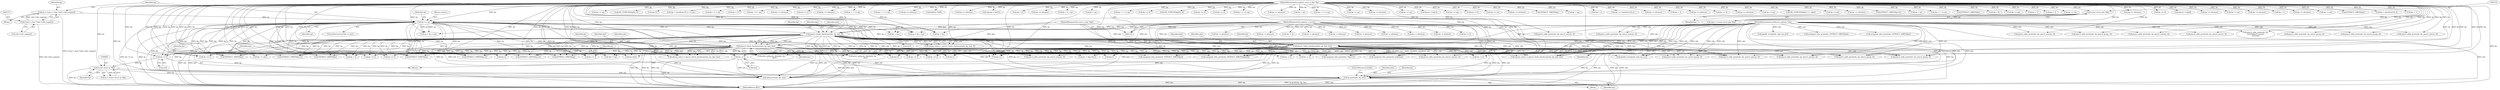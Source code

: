 digraph "0_tcpdump_5dc1860d8267b1e0cb78c9ffa2a40bea2fdb3ddc_4@pointer" {
"1000627" [label="(Call,ip_print(ndo, bp, len))"];
"1000209" [label="(Call,pimv2_check_checksum(ndo, bp, bp2, 8))"];
"1000120" [label="(MethodParameterIn,netdissect_options *ndo)"];
"1000121" [label="(MethodParameterIn,register const u_char *bp)"];
"1000142" [label="(Call,bp >= ep)"];
"1000129" [label="(Call,(const struct pim *)bp)"];
"1000134" [label="(Call,ep = (const u_char *)ndo->ndo_snapend)"];
"1000136" [label="(Call,(const u_char *)ndo->ndo_snapend)"];
"1000123" [label="(MethodParameterIn,const u_char *bp2)"];
"1000221" [label="(Call,pimv2_check_checksum(ndo, bp, bp2, len))"];
"1000122" [label="(MethodParameterIn,register u_int len)"];
"1000230" [label="(Call,pimv2_check_checksum(ndo, bp, bp2, len))"];
"1000599" [label="(Call,(const struct ip *)bp)"];
"1000591" [label="(Call,bp += 8)"];
"1000594" [label="(Call,len -= 8)"];
"1000480" [label="(Call,bp+2)"];
"1000122" [label="(MethodParameterIn,register u_int len)"];
"1000124" [label="(Block,)"];
"1000131" [label="(Identifier,bp)"];
"1001255" [label="(Call,bp >= ep)"];
"1001555" [label="(Call,ND_TCHECK2(bp[0], 2))"];
"1000597" [label="(Call,ip = (const struct ip *)bp)"];
"1000357" [label="(Call,EXTRACT_16BITS(bp))"];
"1000362" [label="(Call,bp+2)"];
"1000209" [label="(Call,pimv2_check_checksum(ndo, bp, bp2, 8))"];
"1000234" [label="(Identifier,len)"];
"1000138" [label="(Call,ndo->ndo_snapend)"];
"1001004" [label="(Call,bp + sizeof(uint16_t) >= ep)"];
"1000825" [label="(Call,len -= 4)"];
"1001251" [label="(Call,len -= 4)"];
"1000649" [label="(Call,bp += 4)"];
"1000591" [label="(Call,bp += 8)"];
"1000213" [label="(Literal,8)"];
"1000874" [label="(Call,bp + 4 > ep)"];
"1000770" [label="(Call,len -= advance)"];
"1000211" [label="(Identifier,bp)"];
"1000775" [label="(Call,bp + 4)"];
"1000598" [label="(Identifier,ip)"];
"1001317" [label="(Call,bp + 8 > ep)"];
"1001078" [label="(Call,bp += advance)"];
"1000232" [label="(Identifier,bp)"];
"1001050" [label="(Call,bp += 2)"];
"1001506" [label="(Call,bp += advance)"];
"1001036" [label="(Call,bp + 1 >= ep)"];
"1000755" [label="(Call,pimv2_addr_print(ndo, bp, pimv2_unicast, 0))"];
"1001135" [label="(Call,bp + 1 >= ep)"];
"1000613" [label="(Call,ipaddr_string(ndo, &ip->ip_src))"];
"1001310" [label="(Call,bp += advance)"];
"1001324" [label="(Call,bp[0] & 0x80)"];
"1000143" [label="(Identifier,bp)"];
"1000333" [label="(Call,unsigned_relts_print(ndo, EXTRACT_16BITS(bp)))"];
"1000513" [label="(Call,bp+olen)"];
"1001298" [label="(Call,pimv2_addr_print(ndo, bp, pimv2_unicast, 0))"];
"1001442" [label="(Call,bp += advance)"];
"1000404" [label="(Call,EXTRACT_32BITS(bp))"];
"1000780" [label="(Call,ngroup = bp[1])"];
"1000935" [label="(Call,pimv2_addr_print(ndo, bp, pimv2_source, 0))"];
"1000875" [label="(Call,bp + 4)"];
"1000683" [label="(Call,len -= advance)"];
"1001113" [label="(Call,bp += advance)"];
"1000714" [label="(Call,len -= advance)"];
"1000774" [label="(Call,bp + 4 > ep)"];
"1001066" [label="(Call,pimv2_addr_print(ndo, bp, pimv2_unicast, 0))"];
"1000270" [label="(Call,bp < ep)"];
"1001407" [label="(Call,unsigned_relts_print(ndo, EXTRACT_16BITS(&bp[2])))"];
"1001430" [label="(Call,pimv2_addr_print(ndo, bp, pimv2_unicast, 0))"];
"1000975" [label="(Call,pimv2_addr_print(ndo, bp, pimv2_source, 0))"];
"1001382" [label="(Call,bp + 1 >= ep)"];
"1000594" [label="(Call,len -= 8)"];
"1001156" [label="(Call,bp += 4)"];
"1000120" [label="(MethodParameterIn,netdissect_options *ndo)"];
"1000571" [label="(Block,)"];
"1000274" [label="(Call,ND_TCHECK2(bp[0], 4))"];
"1001238" [label="(Call,bp += 4)"];
"1000822" [label="(Call,bp += 4)"];
"1001313" [label="(Call,len -= advance)"];
"1000136" [label="(Call,(const u_char *)ndo->ndo_snapend)"];
"1000633" [label="(Call,ip6_print(ndo, bp, len))"];
"1000595" [label="(Identifier,len)"];
"1001219" [label="(Call,bp + 2 >= ep)"];
"1000471" [label="(Call,unsigned_relts_print(ndo, *(bp+1)))"];
"1001183" [label="(Call,pimv2_addr_print(ndo, bp,\n \t\t\t\t\t\t\t\tpimv2_unicast,\n\t\t\t\t\t\t\t\t0))"];
"1001279" [label="(Call,bp += advance)"];
"1001267" [label="(Call,pimv2_addr_print(ndo, bp, pimv2_group, 0))"];
"1001586" [label="(MethodReturn,RET)"];
"1001453" [label="(Call,bp < ep)"];
"1000435" [label="(Call,EXTRACT_32BITS(bp))"];
"1001397" [label="(Call,bp + 3 >= ep)"];
"1001101" [label="(Call,pimv2_addr_print(ndo, bp, pimv2_group, 0))"];
"1000910" [label="(Call,len -= 4)"];
"1000990" [label="(Call,len -= advance)"];
"1001517" [label="(Call,pimv2_addr_print(ndo, bp, pimv2_group, 0))"];
"1001054" [label="(Call,bp >= ep)"];
"1000142" [label="(Call,bp >= ep)"];
"1000619" [label="(Call,ipaddr_string(ndo, &ip->ip_dst))"];
"1000631" [label="(ControlStructure,break;)"];
"1000225" [label="(Identifier,len)"];
"1000212" [label="(Identifier,bp2)"];
"1000127" [label="(Call,*pim = (const struct pim *)bp)"];
"1000950" [label="(Call,len -= advance)"];
"1001481" [label="(Call,bp += advance)"];
"1000335" [label="(Call,EXTRACT_16BITS(bp))"];
"1000668" [label="(Call,pimv2_addr_print(ndo, bp, pimv2_group, 0))"];
"1000656" [label="(Call,bp >= ep)"];
"1001151" [label="(Call,frpcnt = bp[1])"];
"1001023" [label="(Call,bp >= ep)"];
"1000230" [label="(Call,pimv2_check_checksum(ndo, bp, bp2, len))"];
"1000152" [label="(Call,ep = bp + len)"];
"1000147" [label="(Call,ep > bp + len)"];
"1000313" [label="(Call,bp += 4)"];
"1001286" [label="(Call,bp >= ep)"];
"1000141" [label="(ControlStructure,if (bp >= ep))"];
"1000947" [label="(Call,bp += advance)"];
"1001216" [label="(Call,EXTRACT_16BITS(bp))"];
"1000148" [label="(Identifier,ep)"];
"1001214" [label="(Call,unsigned_relts_print(ndo, EXTRACT_16BITS(bp)))"];
"1001167" [label="(Call,bp < ep)"];
"1001540" [label="(Call,pimv2_addr_print(ndo, bp, pimv2_unicast, 0))"];
"1000592" [label="(Identifier,bp)"];
"1000596" [label="(Literal,8)"];
"1000223" [label="(Identifier,bp)"];
"1000511" [label="(Call,ptr < (bp+olen))"];
"1001037" [label="(Call,bp + 1)"];
"1000630" [label="(Identifier,len)"];
"1000224" [label="(Identifier,bp2)"];
"1001018" [label="(Call,bp += sizeof(uint16_t))"];
"1000867" [label="(Call,bp += advance)"];
"1000587" [label="(Call,EXTRACT_32BITS(bp+4))"];
"1000566" [label="(Call,bp += olen)"];
"1001398" [label="(Call,bp + 3)"];
"1000491" [label="(Call,bp+2)"];
"1001529" [label="(Call,bp += advance)"];
"1001248" [label="(Call,bp += 4)"];
"1000507" [label="(Call,*ptr = bp)"];
"1000907" [label="(Call,bp += 4)"];
"1000819" [label="(Call,unsigned_relts_print(ndo, holdtime))"];
"1001195" [label="(Call,bp += advance)"];
"1000219" [label="(Call,cksum_status = pimv2_check_checksum(ndo, bp, bp2, len))"];
"1000575" [label="(Call,bp + 4)"];
"1000743" [label="(Call,bp >= ep)"];
"1000293" [label="(Call,ND_TCHECK2(bp[0], 4 + olen))"];
"1001360" [label="(Call,bp += 4)"];
"1000839" [label="(Call,bp >= ep)"];
"1000767" [label="(Call,bp += advance)"];
"1000361" [label="(Call,EXTRACT_16BITS(bp+2))"];
"1000145" [label="(Return,return;)"];
"1000233" [label="(Identifier,bp2)"];
"1000599" [label="(Call,(const struct ip *)bp)"];
"1001085" [label="(Call,bp < ep)"];
"1000728" [label="(Call,bp += 4)"];
"1000490" [label="(Call,EXTRACT_16BITS(bp+2))"];
"1001564" [label="(Call,unsigned_relts_print(ndo, EXTRACT_16BITS(bp)))"];
"1001199" [label="(Call,bp + 1 >= ep)"];
"1001016" [label="(Call,EXTRACT_16BITS(bp))"];
"1000134" [label="(Call,ep = (const u_char *)ndo->ndo_snapend)"];
"1000221" [label="(Call,pimv2_check_checksum(ndo, bp, bp2, len))"];
"1001282" [label="(Call,len -= advance)"];
"1000870" [label="(Call,len -= advance)"];
"1001318" [label="(Call,bp + 8)"];
"1001418" [label="(Call,bp >= ep)"];
"1001200" [label="(Call,bp + 1)"];
"1001220" [label="(Call,bp + 2)"];
"1000207" [label="(Call,cksum_status = pimv2_check_checksum(ndo, bp, bp2, 8))"];
"1001117" [label="(Call,bp >= ep)"];
"1000855" [label="(Call,pimv2_addr_print(ndo, bp, pimv2_group, 0))"];
"1001494" [label="(Call,pimv2_addr_print(ndo, bp, pimv2_unicast, 0))"];
"1001552" [label="(Call,bp += advance)"];
"1000627" [label="(Call,ip_print(ndo, bp, len))"];
"1000462" [label="(Call,bp+1)"];
"1000523" [label="(Call,pimv2_addr_print(ndo, ptr, pimv2_unicast, 0))"];
"1000605" [label="(Block,)"];
"1000699" [label="(Call,pimv2_addr_print(ndo, bp, pimv2_unicast, 0))"];
"1000231" [label="(Identifier,ndo)"];
"1001414" [label="(Call,bp += 4)"];
"1000228" [label="(Call,cksum_status = pimv2_check_checksum(ndo, bp, bp2, len))"];
"1000652" [label="(Call,len -= 4)"];
"1001376" [label="(Call,pfxcnt = bp[0])"];
"1000680" [label="(Call,bp += advance)"];
"1000687" [label="(Call,bp >= ep)"];
"1000144" [label="(Identifier,ep)"];
"1000561" [label="(Call,print_unknown_data(ndo, bp, \"\n\t    \", olen))"];
"1000628" [label="(Identifier,ndo)"];
"1000588" [label="(Call,bp+4)"];
"1000711" [label="(Call,bp += advance)"];
"1001136" [label="(Call,bp + 1)"];
"1000129" [label="(Call,(const struct pim *)bp)"];
"1000987" [label="(Call,bp += advance)"];
"1001364" [label="(Call,bp >= ep)"];
"1000210" [label="(Identifier,ndo)"];
"1000222" [label="(Identifier,ndo)"];
"1001000" [label="(Call,bp += 4)"];
"1000479" [label="(Call,EXTRACT_16BITS(bp+2))"];
"1000731" [label="(Call,len -= 4)"];
"1000121" [label="(MethodParameterIn,register const u_char *bp)"];
"1001566" [label="(Call,EXTRACT_16BITS(bp))"];
"1000154" [label="(Call,bp + len)"];
"1001005" [label="(Call,bp + sizeof(uint16_t))"];
"1000629" [label="(Identifier,bp)"];
"1000549" [label="(Call,print_unknown_data(ndo, bp, \"\n\t    \", olen))"];
"1000149" [label="(Call,bp + len)"];
"1001383" [label="(Call,bp + 1)"];
"1000135" [label="(Identifier,ep)"];
"1000593" [label="(Literal,8)"];
"1000601" [label="(Identifier,bp)"];
"1000123" [label="(MethodParameterIn,const u_char *bp2)"];
"1001469" [label="(Call,pimv2_addr_print(ndo, bp, pimv2_group, 0))"];
"1000474" [label="(Call,bp+1)"];
"1000266" [label="(Call,bp += 4)"];
"1000627" -> "1000605"  [label="AST: "];
"1000627" -> "1000630"  [label="CFG: "];
"1000628" -> "1000627"  [label="AST: "];
"1000629" -> "1000627"  [label="AST: "];
"1000630" -> "1000627"  [label="AST: "];
"1000631" -> "1000627"  [label="CFG: "];
"1000627" -> "1001586"  [label="DDG: len"];
"1000627" -> "1001586"  [label="DDG: bp"];
"1000627" -> "1001586"  [label="DDG: ip_print(ndo, bp, len)"];
"1000627" -> "1001586"  [label="DDG: ndo"];
"1000209" -> "1000627"  [label="DDG: ndo"];
"1000209" -> "1000627"  [label="DDG: bp"];
"1000221" -> "1000627"  [label="DDG: ndo"];
"1000221" -> "1000627"  [label="DDG: bp"];
"1000221" -> "1000627"  [label="DDG: len"];
"1000230" -> "1000627"  [label="DDG: ndo"];
"1000230" -> "1000627"  [label="DDG: bp"];
"1000230" -> "1000627"  [label="DDG: len"];
"1000120" -> "1000627"  [label="DDG: ndo"];
"1000599" -> "1000627"  [label="DDG: bp"];
"1000121" -> "1000627"  [label="DDG: bp"];
"1000142" -> "1000627"  [label="DDG: bp"];
"1000594" -> "1000627"  [label="DDG: len"];
"1000122" -> "1000627"  [label="DDG: len"];
"1000209" -> "1000207"  [label="AST: "];
"1000209" -> "1000213"  [label="CFG: "];
"1000210" -> "1000209"  [label="AST: "];
"1000211" -> "1000209"  [label="AST: "];
"1000212" -> "1000209"  [label="AST: "];
"1000213" -> "1000209"  [label="AST: "];
"1000207" -> "1000209"  [label="CFG: "];
"1000209" -> "1001586"  [label="DDG: ndo"];
"1000209" -> "1001586"  [label="DDG: bp2"];
"1000209" -> "1001586"  [label="DDG: bp"];
"1000209" -> "1000207"  [label="DDG: ndo"];
"1000209" -> "1000207"  [label="DDG: bp"];
"1000209" -> "1000207"  [label="DDG: bp2"];
"1000209" -> "1000207"  [label="DDG: 8"];
"1000120" -> "1000209"  [label="DDG: ndo"];
"1000121" -> "1000209"  [label="DDG: bp"];
"1000142" -> "1000209"  [label="DDG: bp"];
"1000123" -> "1000209"  [label="DDG: bp2"];
"1000209" -> "1000221"  [label="DDG: ndo"];
"1000209" -> "1000221"  [label="DDG: bp"];
"1000209" -> "1000221"  [label="DDG: bp2"];
"1000209" -> "1000266"  [label="DDG: bp"];
"1000209" -> "1000333"  [label="DDG: ndo"];
"1000209" -> "1000335"  [label="DDG: bp"];
"1000209" -> "1000357"  [label="DDG: bp"];
"1000209" -> "1000404"  [label="DDG: bp"];
"1000209" -> "1000435"  [label="DDG: bp"];
"1000209" -> "1000462"  [label="DDG: bp"];
"1000209" -> "1000471"  [label="DDG: ndo"];
"1000209" -> "1000474"  [label="DDG: bp"];
"1000209" -> "1000479"  [label="DDG: bp"];
"1000209" -> "1000480"  [label="DDG: bp"];
"1000209" -> "1000490"  [label="DDG: bp"];
"1000209" -> "1000491"  [label="DDG: bp"];
"1000209" -> "1000507"  [label="DDG: bp"];
"1000209" -> "1000511"  [label="DDG: bp"];
"1000209" -> "1000513"  [label="DDG: bp"];
"1000209" -> "1000523"  [label="DDG: ndo"];
"1000209" -> "1000549"  [label="DDG: ndo"];
"1000209" -> "1000549"  [label="DDG: bp"];
"1000209" -> "1000561"  [label="DDG: ndo"];
"1000209" -> "1000561"  [label="DDG: bp"];
"1000209" -> "1000566"  [label="DDG: bp"];
"1000209" -> "1000575"  [label="DDG: bp"];
"1000209" -> "1000587"  [label="DDG: bp"];
"1000209" -> "1000588"  [label="DDG: bp"];
"1000209" -> "1000591"  [label="DDG: bp"];
"1000209" -> "1000613"  [label="DDG: ndo"];
"1000209" -> "1000633"  [label="DDG: ndo"];
"1000209" -> "1000633"  [label="DDG: bp"];
"1000209" -> "1000649"  [label="DDG: bp"];
"1000209" -> "1000668"  [label="DDG: ndo"];
"1000209" -> "1000728"  [label="DDG: bp"];
"1000209" -> "1000755"  [label="DDG: ndo"];
"1000209" -> "1000819"  [label="DDG: ndo"];
"1000209" -> "1000855"  [label="DDG: ndo"];
"1000209" -> "1001000"  [label="DDG: bp"];
"1000209" -> "1001066"  [label="DDG: ndo"];
"1000209" -> "1001248"  [label="DDG: bp"];
"1000209" -> "1001267"  [label="DDG: ndo"];
"1000209" -> "1001360"  [label="DDG: bp"];
"1000209" -> "1001407"  [label="DDG: ndo"];
"1000209" -> "1001494"  [label="DDG: ndo"];
"1000209" -> "1001494"  [label="DDG: bp"];
"1000120" -> "1000119"  [label="AST: "];
"1000120" -> "1001586"  [label="DDG: ndo"];
"1000120" -> "1000221"  [label="DDG: ndo"];
"1000120" -> "1000230"  [label="DDG: ndo"];
"1000120" -> "1000333"  [label="DDG: ndo"];
"1000120" -> "1000471"  [label="DDG: ndo"];
"1000120" -> "1000523"  [label="DDG: ndo"];
"1000120" -> "1000549"  [label="DDG: ndo"];
"1000120" -> "1000561"  [label="DDG: ndo"];
"1000120" -> "1000613"  [label="DDG: ndo"];
"1000120" -> "1000619"  [label="DDG: ndo"];
"1000120" -> "1000633"  [label="DDG: ndo"];
"1000120" -> "1000668"  [label="DDG: ndo"];
"1000120" -> "1000699"  [label="DDG: ndo"];
"1000120" -> "1000755"  [label="DDG: ndo"];
"1000120" -> "1000819"  [label="DDG: ndo"];
"1000120" -> "1000855"  [label="DDG: ndo"];
"1000120" -> "1000935"  [label="DDG: ndo"];
"1000120" -> "1000975"  [label="DDG: ndo"];
"1000120" -> "1001066"  [label="DDG: ndo"];
"1000120" -> "1001101"  [label="DDG: ndo"];
"1000120" -> "1001183"  [label="DDG: ndo"];
"1000120" -> "1001214"  [label="DDG: ndo"];
"1000120" -> "1001267"  [label="DDG: ndo"];
"1000120" -> "1001298"  [label="DDG: ndo"];
"1000120" -> "1001407"  [label="DDG: ndo"];
"1000120" -> "1001430"  [label="DDG: ndo"];
"1000120" -> "1001469"  [label="DDG: ndo"];
"1000120" -> "1001494"  [label="DDG: ndo"];
"1000120" -> "1001517"  [label="DDG: ndo"];
"1000120" -> "1001540"  [label="DDG: ndo"];
"1000120" -> "1001564"  [label="DDG: ndo"];
"1000121" -> "1000119"  [label="AST: "];
"1000121" -> "1001586"  [label="DDG: bp"];
"1000121" -> "1000129"  [label="DDG: bp"];
"1000121" -> "1000142"  [label="DDG: bp"];
"1000121" -> "1000147"  [label="DDG: bp"];
"1000121" -> "1000149"  [label="DDG: bp"];
"1000121" -> "1000152"  [label="DDG: bp"];
"1000121" -> "1000154"  [label="DDG: bp"];
"1000121" -> "1000221"  [label="DDG: bp"];
"1000121" -> "1000230"  [label="DDG: bp"];
"1000121" -> "1000266"  [label="DDG: bp"];
"1000121" -> "1000270"  [label="DDG: bp"];
"1000121" -> "1000274"  [label="DDG: bp"];
"1000121" -> "1000293"  [label="DDG: bp"];
"1000121" -> "1000313"  [label="DDG: bp"];
"1000121" -> "1000335"  [label="DDG: bp"];
"1000121" -> "1000357"  [label="DDG: bp"];
"1000121" -> "1000361"  [label="DDG: bp"];
"1000121" -> "1000362"  [label="DDG: bp"];
"1000121" -> "1000404"  [label="DDG: bp"];
"1000121" -> "1000435"  [label="DDG: bp"];
"1000121" -> "1000462"  [label="DDG: bp"];
"1000121" -> "1000474"  [label="DDG: bp"];
"1000121" -> "1000479"  [label="DDG: bp"];
"1000121" -> "1000480"  [label="DDG: bp"];
"1000121" -> "1000490"  [label="DDG: bp"];
"1000121" -> "1000491"  [label="DDG: bp"];
"1000121" -> "1000507"  [label="DDG: bp"];
"1000121" -> "1000511"  [label="DDG: bp"];
"1000121" -> "1000513"  [label="DDG: bp"];
"1000121" -> "1000549"  [label="DDG: bp"];
"1000121" -> "1000561"  [label="DDG: bp"];
"1000121" -> "1000566"  [label="DDG: bp"];
"1000121" -> "1000575"  [label="DDG: bp"];
"1000121" -> "1000587"  [label="DDG: bp"];
"1000121" -> "1000588"  [label="DDG: bp"];
"1000121" -> "1000591"  [label="DDG: bp"];
"1000121" -> "1000599"  [label="DDG: bp"];
"1000121" -> "1000633"  [label="DDG: bp"];
"1000121" -> "1000649"  [label="DDG: bp"];
"1000121" -> "1000656"  [label="DDG: bp"];
"1000121" -> "1000668"  [label="DDG: bp"];
"1000121" -> "1000680"  [label="DDG: bp"];
"1000121" -> "1000687"  [label="DDG: bp"];
"1000121" -> "1000699"  [label="DDG: bp"];
"1000121" -> "1000711"  [label="DDG: bp"];
"1000121" -> "1000728"  [label="DDG: bp"];
"1000121" -> "1000743"  [label="DDG: bp"];
"1000121" -> "1000755"  [label="DDG: bp"];
"1000121" -> "1000767"  [label="DDG: bp"];
"1000121" -> "1000774"  [label="DDG: bp"];
"1000121" -> "1000775"  [label="DDG: bp"];
"1000121" -> "1000780"  [label="DDG: bp"];
"1000121" -> "1000822"  [label="DDG: bp"];
"1000121" -> "1000839"  [label="DDG: bp"];
"1000121" -> "1000855"  [label="DDG: bp"];
"1000121" -> "1000867"  [label="DDG: bp"];
"1000121" -> "1000874"  [label="DDG: bp"];
"1000121" -> "1000875"  [label="DDG: bp"];
"1000121" -> "1000907"  [label="DDG: bp"];
"1000121" -> "1000935"  [label="DDG: bp"];
"1000121" -> "1000947"  [label="DDG: bp"];
"1000121" -> "1000975"  [label="DDG: bp"];
"1000121" -> "1000987"  [label="DDG: bp"];
"1000121" -> "1001000"  [label="DDG: bp"];
"1000121" -> "1001004"  [label="DDG: bp"];
"1000121" -> "1001005"  [label="DDG: bp"];
"1000121" -> "1001016"  [label="DDG: bp"];
"1000121" -> "1001018"  [label="DDG: bp"];
"1000121" -> "1001023"  [label="DDG: bp"];
"1000121" -> "1001036"  [label="DDG: bp"];
"1000121" -> "1001037"  [label="DDG: bp"];
"1000121" -> "1001050"  [label="DDG: bp"];
"1000121" -> "1001054"  [label="DDG: bp"];
"1000121" -> "1001066"  [label="DDG: bp"];
"1000121" -> "1001078"  [label="DDG: bp"];
"1000121" -> "1001085"  [label="DDG: bp"];
"1000121" -> "1001101"  [label="DDG: bp"];
"1000121" -> "1001113"  [label="DDG: bp"];
"1000121" -> "1001117"  [label="DDG: bp"];
"1000121" -> "1001135"  [label="DDG: bp"];
"1000121" -> "1001136"  [label="DDG: bp"];
"1000121" -> "1001151"  [label="DDG: bp"];
"1000121" -> "1001156"  [label="DDG: bp"];
"1000121" -> "1001167"  [label="DDG: bp"];
"1000121" -> "1001183"  [label="DDG: bp"];
"1000121" -> "1001195"  [label="DDG: bp"];
"1000121" -> "1001199"  [label="DDG: bp"];
"1000121" -> "1001200"  [label="DDG: bp"];
"1000121" -> "1001216"  [label="DDG: bp"];
"1000121" -> "1001219"  [label="DDG: bp"];
"1000121" -> "1001220"  [label="DDG: bp"];
"1000121" -> "1001238"  [label="DDG: bp"];
"1000121" -> "1001248"  [label="DDG: bp"];
"1000121" -> "1001255"  [label="DDG: bp"];
"1000121" -> "1001267"  [label="DDG: bp"];
"1000121" -> "1001279"  [label="DDG: bp"];
"1000121" -> "1001286"  [label="DDG: bp"];
"1000121" -> "1001298"  [label="DDG: bp"];
"1000121" -> "1001310"  [label="DDG: bp"];
"1000121" -> "1001317"  [label="DDG: bp"];
"1000121" -> "1001318"  [label="DDG: bp"];
"1000121" -> "1001324"  [label="DDG: bp"];
"1000121" -> "1001360"  [label="DDG: bp"];
"1000121" -> "1001364"  [label="DDG: bp"];
"1000121" -> "1001376"  [label="DDG: bp"];
"1000121" -> "1001382"  [label="DDG: bp"];
"1000121" -> "1001383"  [label="DDG: bp"];
"1000121" -> "1001397"  [label="DDG: bp"];
"1000121" -> "1001398"  [label="DDG: bp"];
"1000121" -> "1001414"  [label="DDG: bp"];
"1000121" -> "1001418"  [label="DDG: bp"];
"1000121" -> "1001430"  [label="DDG: bp"];
"1000121" -> "1001442"  [label="DDG: bp"];
"1000121" -> "1001453"  [label="DDG: bp"];
"1000121" -> "1001469"  [label="DDG: bp"];
"1000121" -> "1001481"  [label="DDG: bp"];
"1000121" -> "1001494"  [label="DDG: bp"];
"1000121" -> "1001506"  [label="DDG: bp"];
"1000121" -> "1001517"  [label="DDG: bp"];
"1000121" -> "1001529"  [label="DDG: bp"];
"1000121" -> "1001540"  [label="DDG: bp"];
"1000121" -> "1001552"  [label="DDG: bp"];
"1000121" -> "1001555"  [label="DDG: bp"];
"1000121" -> "1001566"  [label="DDG: bp"];
"1000142" -> "1000141"  [label="AST: "];
"1000142" -> "1000144"  [label="CFG: "];
"1000143" -> "1000142"  [label="AST: "];
"1000144" -> "1000142"  [label="AST: "];
"1000145" -> "1000142"  [label="CFG: "];
"1000148" -> "1000142"  [label="CFG: "];
"1000142" -> "1001586"  [label="DDG: bp >= ep"];
"1000142" -> "1001586"  [label="DDG: ep"];
"1000142" -> "1001586"  [label="DDG: bp"];
"1000129" -> "1000142"  [label="DDG: bp"];
"1000134" -> "1000142"  [label="DDG: ep"];
"1000142" -> "1000147"  [label="DDG: ep"];
"1000142" -> "1000147"  [label="DDG: bp"];
"1000142" -> "1000149"  [label="DDG: bp"];
"1000142" -> "1000152"  [label="DDG: bp"];
"1000142" -> "1000154"  [label="DDG: bp"];
"1000142" -> "1000230"  [label="DDG: bp"];
"1000142" -> "1000266"  [label="DDG: bp"];
"1000142" -> "1000335"  [label="DDG: bp"];
"1000142" -> "1000357"  [label="DDG: bp"];
"1000142" -> "1000404"  [label="DDG: bp"];
"1000142" -> "1000435"  [label="DDG: bp"];
"1000142" -> "1000462"  [label="DDG: bp"];
"1000142" -> "1000474"  [label="DDG: bp"];
"1000142" -> "1000479"  [label="DDG: bp"];
"1000142" -> "1000480"  [label="DDG: bp"];
"1000142" -> "1000490"  [label="DDG: bp"];
"1000142" -> "1000491"  [label="DDG: bp"];
"1000142" -> "1000507"  [label="DDG: bp"];
"1000142" -> "1000511"  [label="DDG: bp"];
"1000142" -> "1000513"  [label="DDG: bp"];
"1000142" -> "1000549"  [label="DDG: bp"];
"1000142" -> "1000561"  [label="DDG: bp"];
"1000142" -> "1000566"  [label="DDG: bp"];
"1000142" -> "1000575"  [label="DDG: bp"];
"1000142" -> "1000587"  [label="DDG: bp"];
"1000142" -> "1000588"  [label="DDG: bp"];
"1000142" -> "1000591"  [label="DDG: bp"];
"1000142" -> "1000633"  [label="DDG: bp"];
"1000142" -> "1000649"  [label="DDG: bp"];
"1000142" -> "1000728"  [label="DDG: bp"];
"1000142" -> "1001000"  [label="DDG: bp"];
"1000142" -> "1001248"  [label="DDG: bp"];
"1000142" -> "1001360"  [label="DDG: bp"];
"1000142" -> "1001494"  [label="DDG: bp"];
"1000129" -> "1000127"  [label="AST: "];
"1000129" -> "1000131"  [label="CFG: "];
"1000130" -> "1000129"  [label="AST: "];
"1000131" -> "1000129"  [label="AST: "];
"1000127" -> "1000129"  [label="CFG: "];
"1000129" -> "1000127"  [label="DDG: bp"];
"1000134" -> "1000124"  [label="AST: "];
"1000134" -> "1000136"  [label="CFG: "];
"1000135" -> "1000134"  [label="AST: "];
"1000136" -> "1000134"  [label="AST: "];
"1000143" -> "1000134"  [label="CFG: "];
"1000134" -> "1001586"  [label="DDG: (const u_char *)ndo->ndo_snapend"];
"1000136" -> "1000134"  [label="DDG: ndo->ndo_snapend"];
"1000136" -> "1000138"  [label="CFG: "];
"1000137" -> "1000136"  [label="AST: "];
"1000138" -> "1000136"  [label="AST: "];
"1000136" -> "1001586"  [label="DDG: ndo->ndo_snapend"];
"1000123" -> "1000119"  [label="AST: "];
"1000123" -> "1001586"  [label="DDG: bp2"];
"1000123" -> "1000221"  [label="DDG: bp2"];
"1000123" -> "1000230"  [label="DDG: bp2"];
"1000221" -> "1000219"  [label="AST: "];
"1000221" -> "1000225"  [label="CFG: "];
"1000222" -> "1000221"  [label="AST: "];
"1000223" -> "1000221"  [label="AST: "];
"1000224" -> "1000221"  [label="AST: "];
"1000225" -> "1000221"  [label="AST: "];
"1000219" -> "1000221"  [label="CFG: "];
"1000221" -> "1001586"  [label="DDG: len"];
"1000221" -> "1001586"  [label="DDG: bp"];
"1000221" -> "1001586"  [label="DDG: ndo"];
"1000221" -> "1001586"  [label="DDG: bp2"];
"1000221" -> "1000219"  [label="DDG: ndo"];
"1000221" -> "1000219"  [label="DDG: bp"];
"1000221" -> "1000219"  [label="DDG: bp2"];
"1000221" -> "1000219"  [label="DDG: len"];
"1000122" -> "1000221"  [label="DDG: len"];
"1000221" -> "1000266"  [label="DDG: bp"];
"1000221" -> "1000333"  [label="DDG: ndo"];
"1000221" -> "1000335"  [label="DDG: bp"];
"1000221" -> "1000357"  [label="DDG: bp"];
"1000221" -> "1000404"  [label="DDG: bp"];
"1000221" -> "1000435"  [label="DDG: bp"];
"1000221" -> "1000462"  [label="DDG: bp"];
"1000221" -> "1000471"  [label="DDG: ndo"];
"1000221" -> "1000474"  [label="DDG: bp"];
"1000221" -> "1000479"  [label="DDG: bp"];
"1000221" -> "1000480"  [label="DDG: bp"];
"1000221" -> "1000490"  [label="DDG: bp"];
"1000221" -> "1000491"  [label="DDG: bp"];
"1000221" -> "1000507"  [label="DDG: bp"];
"1000221" -> "1000511"  [label="DDG: bp"];
"1000221" -> "1000513"  [label="DDG: bp"];
"1000221" -> "1000523"  [label="DDG: ndo"];
"1000221" -> "1000549"  [label="DDG: ndo"];
"1000221" -> "1000549"  [label="DDG: bp"];
"1000221" -> "1000561"  [label="DDG: ndo"];
"1000221" -> "1000561"  [label="DDG: bp"];
"1000221" -> "1000566"  [label="DDG: bp"];
"1000221" -> "1000575"  [label="DDG: bp"];
"1000221" -> "1000587"  [label="DDG: bp"];
"1000221" -> "1000588"  [label="DDG: bp"];
"1000221" -> "1000591"  [label="DDG: bp"];
"1000221" -> "1000594"  [label="DDG: len"];
"1000221" -> "1000613"  [label="DDG: ndo"];
"1000221" -> "1000633"  [label="DDG: ndo"];
"1000221" -> "1000633"  [label="DDG: bp"];
"1000221" -> "1000633"  [label="DDG: len"];
"1000221" -> "1000649"  [label="DDG: bp"];
"1000221" -> "1000652"  [label="DDG: len"];
"1000221" -> "1000668"  [label="DDG: ndo"];
"1000221" -> "1000728"  [label="DDG: bp"];
"1000221" -> "1000731"  [label="DDG: len"];
"1000221" -> "1000755"  [label="DDG: ndo"];
"1000221" -> "1000819"  [label="DDG: ndo"];
"1000221" -> "1000855"  [label="DDG: ndo"];
"1000221" -> "1001000"  [label="DDG: bp"];
"1000221" -> "1001066"  [label="DDG: ndo"];
"1000221" -> "1001248"  [label="DDG: bp"];
"1000221" -> "1001251"  [label="DDG: len"];
"1000221" -> "1001267"  [label="DDG: ndo"];
"1000221" -> "1001360"  [label="DDG: bp"];
"1000221" -> "1001407"  [label="DDG: ndo"];
"1000221" -> "1001494"  [label="DDG: ndo"];
"1000221" -> "1001494"  [label="DDG: bp"];
"1000122" -> "1000119"  [label="AST: "];
"1000122" -> "1001586"  [label="DDG: len"];
"1000122" -> "1000147"  [label="DDG: len"];
"1000122" -> "1000149"  [label="DDG: len"];
"1000122" -> "1000152"  [label="DDG: len"];
"1000122" -> "1000154"  [label="DDG: len"];
"1000122" -> "1000230"  [label="DDG: len"];
"1000122" -> "1000594"  [label="DDG: len"];
"1000122" -> "1000633"  [label="DDG: len"];
"1000122" -> "1000652"  [label="DDG: len"];
"1000122" -> "1000683"  [label="DDG: len"];
"1000122" -> "1000714"  [label="DDG: len"];
"1000122" -> "1000731"  [label="DDG: len"];
"1000122" -> "1000770"  [label="DDG: len"];
"1000122" -> "1000825"  [label="DDG: len"];
"1000122" -> "1000870"  [label="DDG: len"];
"1000122" -> "1000910"  [label="DDG: len"];
"1000122" -> "1000950"  [label="DDG: len"];
"1000122" -> "1000990"  [label="DDG: len"];
"1000122" -> "1001251"  [label="DDG: len"];
"1000122" -> "1001282"  [label="DDG: len"];
"1000122" -> "1001313"  [label="DDG: len"];
"1000230" -> "1000228"  [label="AST: "];
"1000230" -> "1000234"  [label="CFG: "];
"1000231" -> "1000230"  [label="AST: "];
"1000232" -> "1000230"  [label="AST: "];
"1000233" -> "1000230"  [label="AST: "];
"1000234" -> "1000230"  [label="AST: "];
"1000228" -> "1000230"  [label="CFG: "];
"1000230" -> "1001586"  [label="DDG: bp2"];
"1000230" -> "1001586"  [label="DDG: ndo"];
"1000230" -> "1001586"  [label="DDG: bp"];
"1000230" -> "1001586"  [label="DDG: len"];
"1000230" -> "1000228"  [label="DDG: ndo"];
"1000230" -> "1000228"  [label="DDG: bp"];
"1000230" -> "1000228"  [label="DDG: bp2"];
"1000230" -> "1000228"  [label="DDG: len"];
"1000230" -> "1000266"  [label="DDG: bp"];
"1000230" -> "1000333"  [label="DDG: ndo"];
"1000230" -> "1000335"  [label="DDG: bp"];
"1000230" -> "1000357"  [label="DDG: bp"];
"1000230" -> "1000404"  [label="DDG: bp"];
"1000230" -> "1000435"  [label="DDG: bp"];
"1000230" -> "1000462"  [label="DDG: bp"];
"1000230" -> "1000471"  [label="DDG: ndo"];
"1000230" -> "1000474"  [label="DDG: bp"];
"1000230" -> "1000479"  [label="DDG: bp"];
"1000230" -> "1000480"  [label="DDG: bp"];
"1000230" -> "1000490"  [label="DDG: bp"];
"1000230" -> "1000491"  [label="DDG: bp"];
"1000230" -> "1000507"  [label="DDG: bp"];
"1000230" -> "1000511"  [label="DDG: bp"];
"1000230" -> "1000513"  [label="DDG: bp"];
"1000230" -> "1000523"  [label="DDG: ndo"];
"1000230" -> "1000549"  [label="DDG: ndo"];
"1000230" -> "1000549"  [label="DDG: bp"];
"1000230" -> "1000561"  [label="DDG: ndo"];
"1000230" -> "1000561"  [label="DDG: bp"];
"1000230" -> "1000566"  [label="DDG: bp"];
"1000230" -> "1000575"  [label="DDG: bp"];
"1000230" -> "1000587"  [label="DDG: bp"];
"1000230" -> "1000588"  [label="DDG: bp"];
"1000230" -> "1000591"  [label="DDG: bp"];
"1000230" -> "1000594"  [label="DDG: len"];
"1000230" -> "1000613"  [label="DDG: ndo"];
"1000230" -> "1000633"  [label="DDG: ndo"];
"1000230" -> "1000633"  [label="DDG: bp"];
"1000230" -> "1000633"  [label="DDG: len"];
"1000230" -> "1000649"  [label="DDG: bp"];
"1000230" -> "1000652"  [label="DDG: len"];
"1000230" -> "1000668"  [label="DDG: ndo"];
"1000230" -> "1000728"  [label="DDG: bp"];
"1000230" -> "1000731"  [label="DDG: len"];
"1000230" -> "1000755"  [label="DDG: ndo"];
"1000230" -> "1000819"  [label="DDG: ndo"];
"1000230" -> "1000855"  [label="DDG: ndo"];
"1000230" -> "1001000"  [label="DDG: bp"];
"1000230" -> "1001066"  [label="DDG: ndo"];
"1000230" -> "1001248"  [label="DDG: bp"];
"1000230" -> "1001251"  [label="DDG: len"];
"1000230" -> "1001267"  [label="DDG: ndo"];
"1000230" -> "1001360"  [label="DDG: bp"];
"1000230" -> "1001407"  [label="DDG: ndo"];
"1000230" -> "1001494"  [label="DDG: ndo"];
"1000230" -> "1001494"  [label="DDG: bp"];
"1000599" -> "1000597"  [label="AST: "];
"1000599" -> "1000601"  [label="CFG: "];
"1000600" -> "1000599"  [label="AST: "];
"1000601" -> "1000599"  [label="AST: "];
"1000597" -> "1000599"  [label="CFG: "];
"1000599" -> "1001586"  [label="DDG: bp"];
"1000599" -> "1000597"  [label="DDG: bp"];
"1000591" -> "1000599"  [label="DDG: bp"];
"1000599" -> "1000633"  [label="DDG: bp"];
"1000591" -> "1000571"  [label="AST: "];
"1000591" -> "1000593"  [label="CFG: "];
"1000592" -> "1000591"  [label="AST: "];
"1000593" -> "1000591"  [label="AST: "];
"1000595" -> "1000591"  [label="CFG: "];
"1000594" -> "1000571"  [label="AST: "];
"1000594" -> "1000596"  [label="CFG: "];
"1000595" -> "1000594"  [label="AST: "];
"1000596" -> "1000594"  [label="AST: "];
"1000598" -> "1000594"  [label="CFG: "];
"1000594" -> "1001586"  [label="DDG: len"];
"1000594" -> "1000633"  [label="DDG: len"];
}
